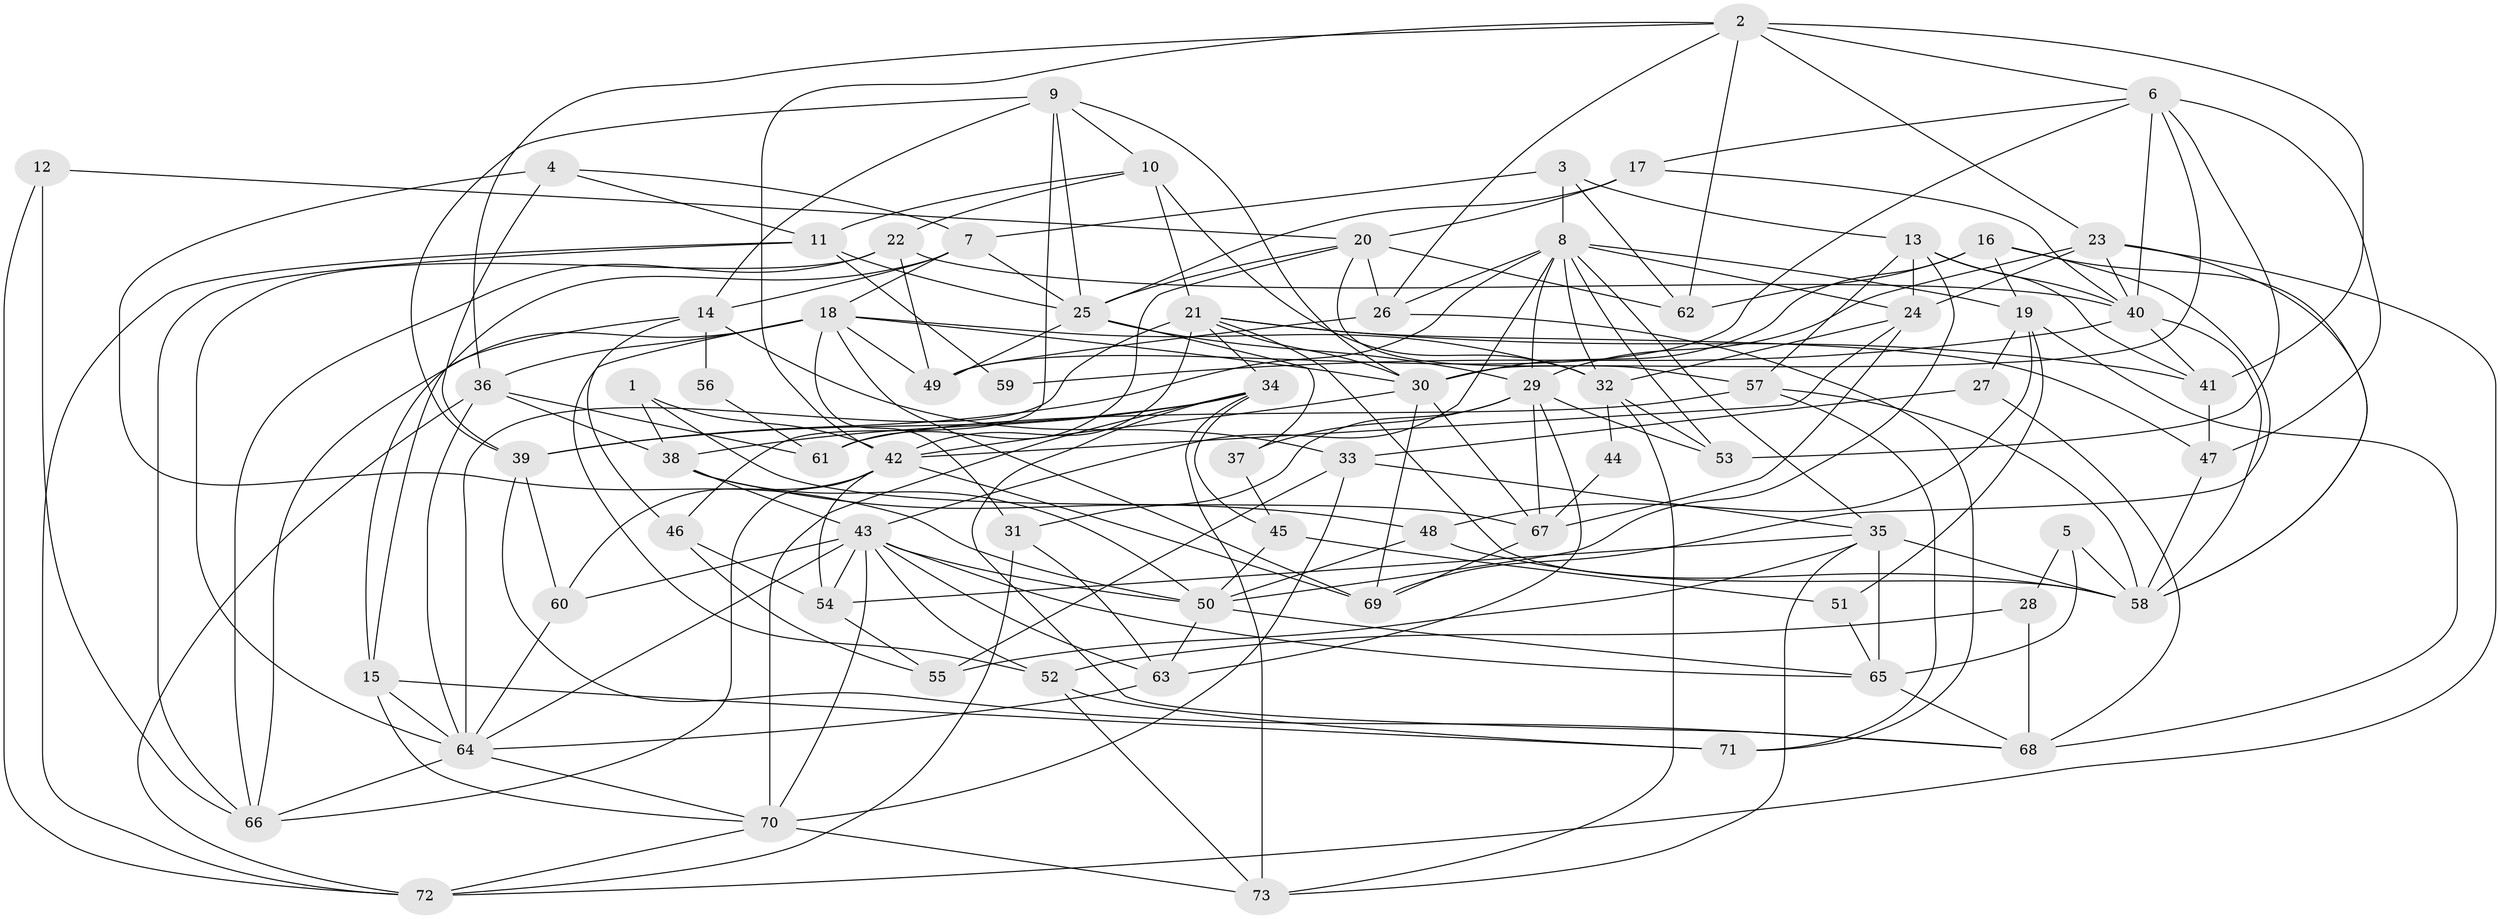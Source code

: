 // original degree distribution, {4: 0.3103448275862069, 5: 0.11724137931034483, 2: 0.1310344827586207, 3: 0.2689655172413793, 6: 0.12413793103448276, 7: 0.027586206896551724, 8: 0.020689655172413793}
// Generated by graph-tools (version 1.1) at 2025/02/03/09/25 03:02:14]
// undirected, 73 vertices, 201 edges
graph export_dot {
graph [start="1"]
  node [color=gray90,style=filled];
  1;
  2;
  3;
  4;
  5;
  6;
  7;
  8;
  9;
  10;
  11;
  12;
  13;
  14;
  15;
  16;
  17;
  18;
  19;
  20;
  21;
  22;
  23;
  24;
  25;
  26;
  27;
  28;
  29;
  30;
  31;
  32;
  33;
  34;
  35;
  36;
  37;
  38;
  39;
  40;
  41;
  42;
  43;
  44;
  45;
  46;
  47;
  48;
  49;
  50;
  51;
  52;
  53;
  54;
  55;
  56;
  57;
  58;
  59;
  60;
  61;
  62;
  63;
  64;
  65;
  66;
  67;
  68;
  69;
  70;
  71;
  72;
  73;
  1 -- 38 [weight=1.0];
  1 -- 42 [weight=1.0];
  1 -- 67 [weight=1.0];
  2 -- 6 [weight=1.0];
  2 -- 23 [weight=1.0];
  2 -- 26 [weight=1.0];
  2 -- 36 [weight=1.0];
  2 -- 41 [weight=2.0];
  2 -- 42 [weight=1.0];
  2 -- 62 [weight=1.0];
  3 -- 7 [weight=1.0];
  3 -- 8 [weight=1.0];
  3 -- 13 [weight=1.0];
  3 -- 62 [weight=1.0];
  4 -- 7 [weight=1.0];
  4 -- 11 [weight=1.0];
  4 -- 39 [weight=1.0];
  4 -- 50 [weight=1.0];
  5 -- 28 [weight=1.0];
  5 -- 58 [weight=1.0];
  5 -- 65 [weight=1.0];
  6 -- 17 [weight=1.0];
  6 -- 30 [weight=1.0];
  6 -- 40 [weight=1.0];
  6 -- 47 [weight=1.0];
  6 -- 49 [weight=1.0];
  6 -- 53 [weight=1.0];
  7 -- 14 [weight=1.0];
  7 -- 15 [weight=1.0];
  7 -- 18 [weight=1.0];
  7 -- 25 [weight=1.0];
  8 -- 19 [weight=1.0];
  8 -- 24 [weight=1.0];
  8 -- 26 [weight=1.0];
  8 -- 29 [weight=1.0];
  8 -- 32 [weight=1.0];
  8 -- 35 [weight=1.0];
  8 -- 39 [weight=1.0];
  8 -- 43 [weight=1.0];
  8 -- 53 [weight=1.0];
  9 -- 10 [weight=1.0];
  9 -- 14 [weight=1.0];
  9 -- 25 [weight=1.0];
  9 -- 30 [weight=1.0];
  9 -- 39 [weight=1.0];
  9 -- 46 [weight=1.0];
  10 -- 11 [weight=1.0];
  10 -- 21 [weight=1.0];
  10 -- 22 [weight=1.0];
  10 -- 32 [weight=2.0];
  11 -- 25 [weight=1.0];
  11 -- 59 [weight=1.0];
  11 -- 66 [weight=1.0];
  11 -- 72 [weight=1.0];
  12 -- 20 [weight=1.0];
  12 -- 66 [weight=1.0];
  12 -- 72 [weight=1.0];
  13 -- 24 [weight=1.0];
  13 -- 40 [weight=2.0];
  13 -- 41 [weight=1.0];
  13 -- 50 [weight=1.0];
  13 -- 57 [weight=1.0];
  14 -- 15 [weight=1.0];
  14 -- 33 [weight=1.0];
  14 -- 46 [weight=1.0];
  14 -- 56 [weight=1.0];
  15 -- 64 [weight=1.0];
  15 -- 70 [weight=1.0];
  15 -- 71 [weight=1.0];
  16 -- 19 [weight=1.0];
  16 -- 30 [weight=1.0];
  16 -- 58 [weight=1.0];
  16 -- 62 [weight=2.0];
  16 -- 69 [weight=1.0];
  17 -- 20 [weight=1.0];
  17 -- 25 [weight=1.0];
  17 -- 40 [weight=1.0];
  18 -- 30 [weight=1.0];
  18 -- 31 [weight=1.0];
  18 -- 32 [weight=1.0];
  18 -- 36 [weight=2.0];
  18 -- 49 [weight=1.0];
  18 -- 52 [weight=1.0];
  18 -- 66 [weight=1.0];
  18 -- 69 [weight=1.0];
  19 -- 27 [weight=1.0];
  19 -- 48 [weight=1.0];
  19 -- 51 [weight=1.0];
  19 -- 68 [weight=1.0];
  20 -- 25 [weight=1.0];
  20 -- 26 [weight=1.0];
  20 -- 57 [weight=1.0];
  20 -- 61 [weight=1.0];
  20 -- 62 [weight=2.0];
  21 -- 30 [weight=1.0];
  21 -- 34 [weight=1.0];
  21 -- 41 [weight=1.0];
  21 -- 42 [weight=1.0];
  21 -- 47 [weight=1.0];
  21 -- 58 [weight=1.0];
  21 -- 64 [weight=2.0];
  22 -- 40 [weight=2.0];
  22 -- 49 [weight=1.0];
  22 -- 64 [weight=1.0];
  22 -- 66 [weight=1.0];
  23 -- 24 [weight=1.0];
  23 -- 29 [weight=1.0];
  23 -- 40 [weight=2.0];
  23 -- 58 [weight=1.0];
  23 -- 72 [weight=1.0];
  24 -- 32 [weight=1.0];
  24 -- 42 [weight=1.0];
  24 -- 67 [weight=1.0];
  25 -- 29 [weight=1.0];
  25 -- 37 [weight=1.0];
  25 -- 49 [weight=1.0];
  26 -- 49 [weight=1.0];
  26 -- 71 [weight=1.0];
  27 -- 33 [weight=1.0];
  27 -- 68 [weight=1.0];
  28 -- 52 [weight=1.0];
  28 -- 68 [weight=2.0];
  29 -- 31 [weight=1.0];
  29 -- 37 [weight=2.0];
  29 -- 53 [weight=1.0];
  29 -- 63 [weight=1.0];
  29 -- 67 [weight=1.0];
  30 -- 42 [weight=1.0];
  30 -- 67 [weight=2.0];
  30 -- 69 [weight=1.0];
  31 -- 63 [weight=1.0];
  31 -- 72 [weight=1.0];
  32 -- 44 [weight=1.0];
  32 -- 53 [weight=1.0];
  32 -- 73 [weight=1.0];
  33 -- 35 [weight=1.0];
  33 -- 55 [weight=1.0];
  33 -- 70 [weight=1.0];
  34 -- 38 [weight=1.0];
  34 -- 39 [weight=1.0];
  34 -- 45 [weight=1.0];
  34 -- 68 [weight=1.0];
  34 -- 70 [weight=1.0];
  34 -- 73 [weight=1.0];
  35 -- 54 [weight=1.0];
  35 -- 55 [weight=1.0];
  35 -- 58 [weight=1.0];
  35 -- 65 [weight=2.0];
  35 -- 73 [weight=1.0];
  36 -- 38 [weight=1.0];
  36 -- 61 [weight=1.0];
  36 -- 64 [weight=1.0];
  36 -- 72 [weight=1.0];
  37 -- 45 [weight=1.0];
  38 -- 43 [weight=1.0];
  38 -- 48 [weight=2.0];
  38 -- 50 [weight=1.0];
  39 -- 60 [weight=1.0];
  39 -- 68 [weight=1.0];
  40 -- 41 [weight=1.0];
  40 -- 58 [weight=1.0];
  40 -- 59 [weight=1.0];
  41 -- 47 [weight=1.0];
  42 -- 54 [weight=1.0];
  42 -- 60 [weight=1.0];
  42 -- 66 [weight=1.0];
  42 -- 69 [weight=1.0];
  43 -- 50 [weight=1.0];
  43 -- 52 [weight=1.0];
  43 -- 54 [weight=2.0];
  43 -- 60 [weight=1.0];
  43 -- 63 [weight=1.0];
  43 -- 64 [weight=1.0];
  43 -- 65 [weight=1.0];
  43 -- 70 [weight=1.0];
  44 -- 67 [weight=1.0];
  45 -- 50 [weight=1.0];
  45 -- 51 [weight=1.0];
  46 -- 54 [weight=1.0];
  46 -- 55 [weight=1.0];
  47 -- 58 [weight=1.0];
  48 -- 50 [weight=1.0];
  48 -- 58 [weight=1.0];
  50 -- 63 [weight=1.0];
  50 -- 65 [weight=1.0];
  51 -- 65 [weight=1.0];
  52 -- 71 [weight=1.0];
  52 -- 73 [weight=1.0];
  54 -- 55 [weight=1.0];
  56 -- 61 [weight=1.0];
  57 -- 58 [weight=1.0];
  57 -- 61 [weight=1.0];
  57 -- 71 [weight=1.0];
  60 -- 64 [weight=1.0];
  63 -- 64 [weight=1.0];
  64 -- 66 [weight=1.0];
  64 -- 70 [weight=1.0];
  65 -- 68 [weight=1.0];
  67 -- 69 [weight=1.0];
  70 -- 72 [weight=1.0];
  70 -- 73 [weight=1.0];
}
